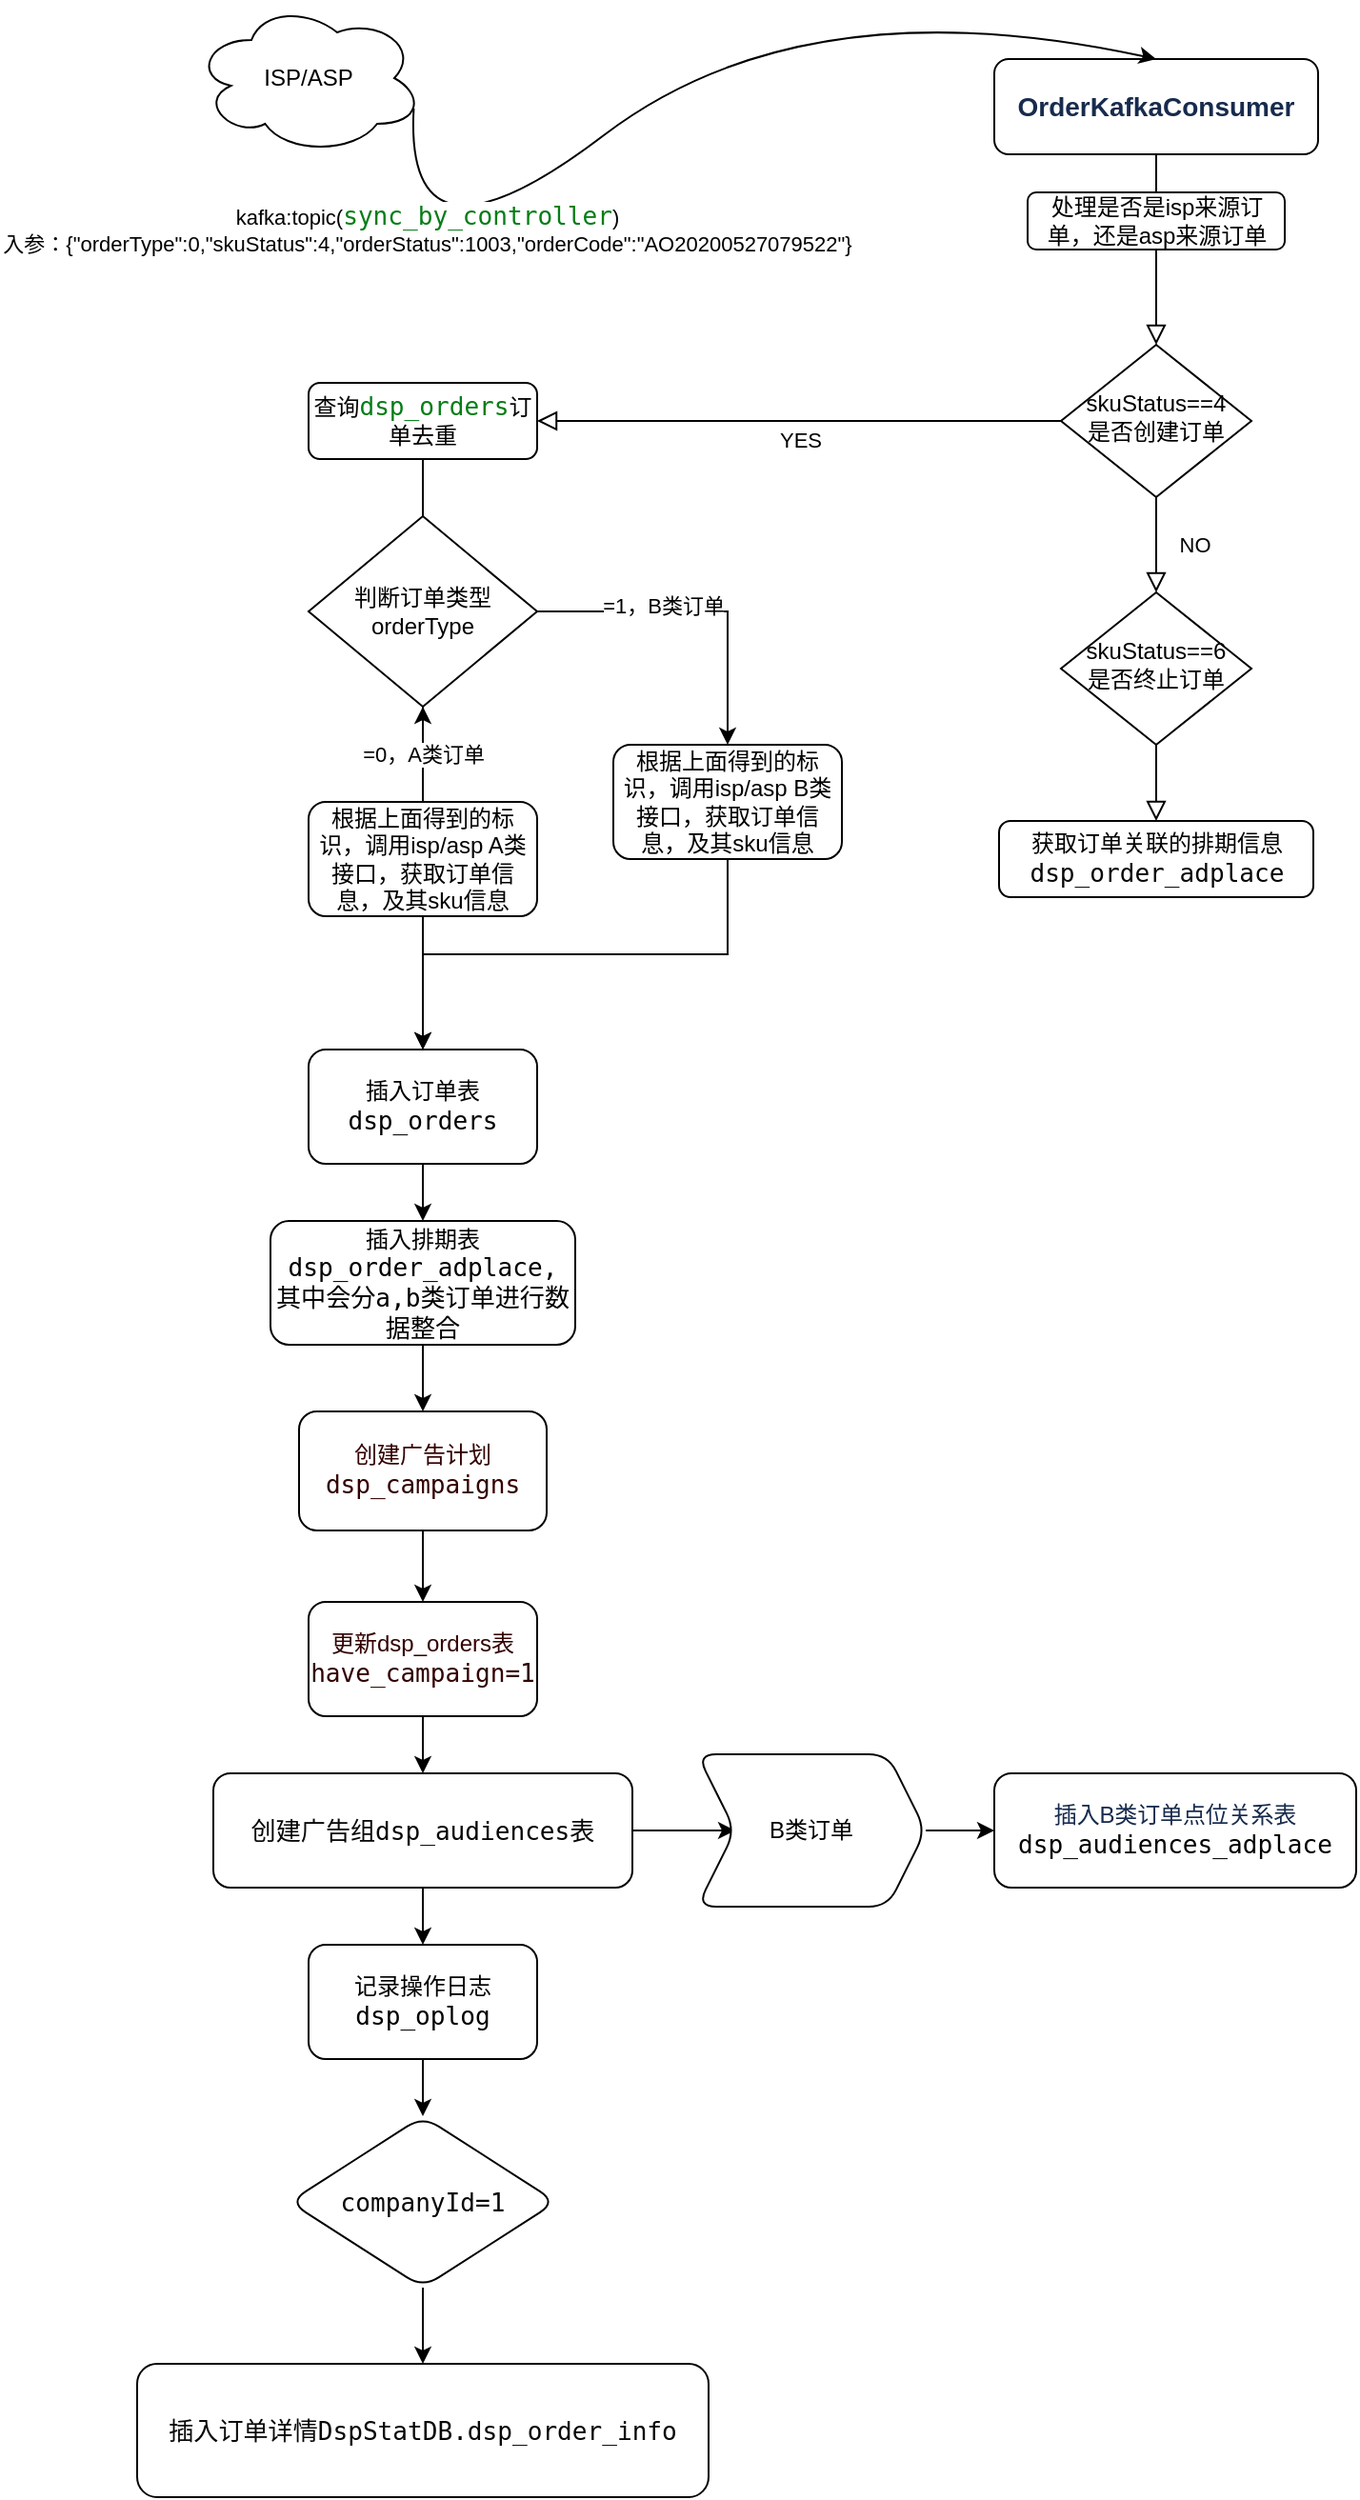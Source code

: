 <mxfile version="15.9.4" type="github">
  <diagram id="C5RBs43oDa-KdzZeNtuy" name="Page-1">
    <mxGraphModel dx="1953" dy="589" grid="1" gridSize="10" guides="1" tooltips="1" connect="1" arrows="1" fold="1" page="1" pageScale="1" pageWidth="827" pageHeight="1169" math="0" shadow="0">
      <root>
        <mxCell id="WIyWlLk6GJQsqaUBKTNV-0" />
        <mxCell id="WIyWlLk6GJQsqaUBKTNV-1" parent="WIyWlLk6GJQsqaUBKTNV-0" />
        <mxCell id="WIyWlLk6GJQsqaUBKTNV-2" value="" style="rounded=0;html=1;jettySize=auto;orthogonalLoop=1;fontSize=11;endArrow=block;endFill=0;endSize=8;strokeWidth=1;shadow=0;labelBackgroundColor=none;edgeStyle=orthogonalEdgeStyle;startArrow=none;" parent="WIyWlLk6GJQsqaUBKTNV-1" source="3pk-U9PaF1ZGXFq0J-lB-20" target="WIyWlLk6GJQsqaUBKTNV-6" edge="1">
          <mxGeometry relative="1" as="geometry" />
        </mxCell>
        <mxCell id="WIyWlLk6GJQsqaUBKTNV-3" value="&lt;strong style=&quot;color: rgb(23 , 43 , 77) ; font-family: , &amp;#34;system-ui&amp;#34; , &amp;#34;segoe ui&amp;#34; , &amp;#34;roboto&amp;#34; , &amp;#34;oxygen&amp;#34; , &amp;#34;ubuntu&amp;#34; , &amp;#34;fira sans&amp;#34; , &amp;#34;droid sans&amp;#34; , &amp;#34;helvetica neue&amp;#34; , sans-serif ; font-size: 14px ; background-color: rgb(255 , 255 , 255)&quot;&gt;OrderKafkaConsumer&lt;/strong&gt;" style="rounded=1;whiteSpace=wrap;html=1;fontSize=12;glass=0;strokeWidth=1;shadow=0;" parent="WIyWlLk6GJQsqaUBKTNV-1" vertex="1">
          <mxGeometry x="450" y="50" width="170" height="50" as="geometry" />
        </mxCell>
        <mxCell id="WIyWlLk6GJQsqaUBKTNV-4" value="NO" style="rounded=0;html=1;jettySize=auto;orthogonalLoop=1;fontSize=11;endArrow=block;endFill=0;endSize=8;strokeWidth=1;shadow=0;labelBackgroundColor=none;edgeStyle=orthogonalEdgeStyle;" parent="WIyWlLk6GJQsqaUBKTNV-1" source="WIyWlLk6GJQsqaUBKTNV-6" target="WIyWlLk6GJQsqaUBKTNV-10" edge="1">
          <mxGeometry y="20" relative="1" as="geometry">
            <mxPoint as="offset" />
          </mxGeometry>
        </mxCell>
        <mxCell id="WIyWlLk6GJQsqaUBKTNV-5" value="YES" style="edgeStyle=orthogonalEdgeStyle;rounded=0;html=1;jettySize=auto;orthogonalLoop=1;fontSize=11;endArrow=block;endFill=0;endSize=8;strokeWidth=1;shadow=0;labelBackgroundColor=none;" parent="WIyWlLk6GJQsqaUBKTNV-1" source="WIyWlLk6GJQsqaUBKTNV-6" target="WIyWlLk6GJQsqaUBKTNV-7" edge="1">
          <mxGeometry y="10" relative="1" as="geometry">
            <mxPoint as="offset" />
          </mxGeometry>
        </mxCell>
        <mxCell id="WIyWlLk6GJQsqaUBKTNV-6" value="skuStatus==4&lt;br&gt;是否创建订单" style="rhombus;whiteSpace=wrap;html=1;shadow=0;fontFamily=Helvetica;fontSize=12;align=center;strokeWidth=1;spacing=6;spacingTop=-4;" parent="WIyWlLk6GJQsqaUBKTNV-1" vertex="1">
          <mxGeometry x="485" y="200" width="100" height="80" as="geometry" />
        </mxCell>
        <mxCell id="3pk-U9PaF1ZGXFq0J-lB-18" style="edgeStyle=orthogonalEdgeStyle;rounded=0;orthogonalLoop=1;jettySize=auto;html=1;exitX=0.5;exitY=1;exitDx=0;exitDy=0;" edge="1" parent="WIyWlLk6GJQsqaUBKTNV-1" source="WIyWlLk6GJQsqaUBKTNV-7">
          <mxGeometry relative="1" as="geometry">
            <mxPoint x="150" y="320" as="targetPoint" />
          </mxGeometry>
        </mxCell>
        <mxCell id="WIyWlLk6GJQsqaUBKTNV-7" value="查询&lt;span style=&quot;color: rgb(6 , 125 , 23) ; background-color: rgb(255 , 255 , 255) ; font-family: &amp;#34;jetbrains mono&amp;#34; , monospace ; font-size: 9.8pt&quot;&gt;dsp_orders&lt;/span&gt;&lt;span&gt;订单去重&lt;/span&gt;" style="rounded=1;whiteSpace=wrap;html=1;fontSize=12;glass=0;strokeWidth=1;shadow=0;" parent="WIyWlLk6GJQsqaUBKTNV-1" vertex="1">
          <mxGeometry x="90" y="220" width="120" height="40" as="geometry" />
        </mxCell>
        <mxCell id="WIyWlLk6GJQsqaUBKTNV-8" value="" style="rounded=0;html=1;jettySize=auto;orthogonalLoop=1;fontSize=11;endArrow=block;endFill=0;endSize=8;strokeWidth=1;shadow=0;labelBackgroundColor=none;edgeStyle=orthogonalEdgeStyle;" parent="WIyWlLk6GJQsqaUBKTNV-1" source="WIyWlLk6GJQsqaUBKTNV-10" target="WIyWlLk6GJQsqaUBKTNV-11" edge="1">
          <mxGeometry x="0.333" y="20" relative="1" as="geometry">
            <mxPoint as="offset" />
          </mxGeometry>
        </mxCell>
        <mxCell id="WIyWlLk6GJQsqaUBKTNV-10" value="skuStatus==6&lt;br&gt;是否终止订单" style="rhombus;whiteSpace=wrap;html=1;shadow=0;fontFamily=Helvetica;fontSize=12;align=center;strokeWidth=1;spacing=6;spacingTop=-4;" parent="WIyWlLk6GJQsqaUBKTNV-1" vertex="1">
          <mxGeometry x="485" y="330" width="100" height="80" as="geometry" />
        </mxCell>
        <mxCell id="WIyWlLk6GJQsqaUBKTNV-11" value="获取订单关联的排期信息&lt;span style=&quot;background-color: rgb(255 , 255 , 255) ; color: rgb(8 , 8 , 8) ; font-family: &amp;#34;jetbrains mono&amp;#34; , monospace ; font-size: 9.8pt&quot;&gt;dsp_order_adplace&lt;/span&gt;" style="rounded=1;whiteSpace=wrap;html=1;fontSize=12;glass=0;strokeWidth=1;shadow=0;" parent="WIyWlLk6GJQsqaUBKTNV-1" vertex="1">
          <mxGeometry x="452.5" y="450" width="165" height="40" as="geometry" />
        </mxCell>
        <mxCell id="3pk-U9PaF1ZGXFq0J-lB-10" value="ISP/ASP" style="ellipse;shape=cloud;whiteSpace=wrap;html=1;" vertex="1" parent="WIyWlLk6GJQsqaUBKTNV-1">
          <mxGeometry x="30" y="20" width="120" height="80" as="geometry" />
        </mxCell>
        <mxCell id="3pk-U9PaF1ZGXFq0J-lB-14" value="" style="curved=1;endArrow=classic;html=1;rounded=0;entryX=0.5;entryY=0;entryDx=0;entryDy=0;exitX=0.96;exitY=0.7;exitDx=0;exitDy=0;exitPerimeter=0;" edge="1" parent="WIyWlLk6GJQsqaUBKTNV-1" source="3pk-U9PaF1ZGXFq0J-lB-10" target="WIyWlLk6GJQsqaUBKTNV-3">
          <mxGeometry width="50" height="50" relative="1" as="geometry">
            <mxPoint x="90" y="80" as="sourcePoint" />
            <mxPoint x="140" y="90" as="targetPoint" />
            <Array as="points">
              <mxPoint x="140" y="170" />
              <mxPoint x="350" y="10" />
            </Array>
          </mxGeometry>
        </mxCell>
        <mxCell id="3pk-U9PaF1ZGXFq0J-lB-15" value="kafka:topic(&lt;span style=&quot;color: rgb(6 , 125 , 23) ; font-family: &amp;#34;jetbrains mono&amp;#34; , monospace ; font-size: 9.8pt&quot;&gt;sync_by_controller&lt;/span&gt;)&lt;br&gt;入参：{&quot;orderType&quot;:0,&quot;skuStatus&quot;:4,&quot;orderStatus&quot;:1003,&quot;orderCode&quot;:&quot;AO20200527079522&quot;}" style="edgeLabel;html=1;align=center;verticalAlign=middle;resizable=0;points=[];" vertex="1" connectable="0" parent="3pk-U9PaF1ZGXFq0J-lB-14">
          <mxGeometry x="-0.096" y="-21" relative="1" as="geometry">
            <mxPoint x="-123" y="45" as="offset" />
          </mxGeometry>
        </mxCell>
        <mxCell id="3pk-U9PaF1ZGXFq0J-lB-22" style="edgeStyle=orthogonalEdgeStyle;rounded=0;orthogonalLoop=1;jettySize=auto;html=1;exitX=0.5;exitY=1;exitDx=0;exitDy=0;" edge="1" parent="WIyWlLk6GJQsqaUBKTNV-1" source="3pk-U9PaF1ZGXFq0J-lB-19">
          <mxGeometry relative="1" as="geometry">
            <mxPoint x="150" y="480" as="targetPoint" />
          </mxGeometry>
        </mxCell>
        <mxCell id="3pk-U9PaF1ZGXFq0J-lB-26" value="" style="edgeStyle=orthogonalEdgeStyle;rounded=0;orthogonalLoop=1;jettySize=auto;html=1;" edge="1" parent="WIyWlLk6GJQsqaUBKTNV-1" source="3pk-U9PaF1ZGXFq0J-lB-19" target="3pk-U9PaF1ZGXFq0J-lB-25">
          <mxGeometry relative="1" as="geometry" />
        </mxCell>
        <mxCell id="3pk-U9PaF1ZGXFq0J-lB-27" value="=1，B类订单" style="edgeLabel;html=1;align=center;verticalAlign=middle;resizable=0;points=[];" vertex="1" connectable="0" parent="3pk-U9PaF1ZGXFq0J-lB-26">
          <mxGeometry x="-0.225" y="3" relative="1" as="geometry">
            <mxPoint as="offset" />
          </mxGeometry>
        </mxCell>
        <mxCell id="3pk-U9PaF1ZGXFq0J-lB-19" value="判断订单类型orderType" style="rhombus;whiteSpace=wrap;html=1;" vertex="1" parent="WIyWlLk6GJQsqaUBKTNV-1">
          <mxGeometry x="90" y="290" width="120" height="100" as="geometry" />
        </mxCell>
        <mxCell id="3pk-U9PaF1ZGXFq0J-lB-20" value="处理是否是isp来源订单，还是asp来源订单" style="rounded=1;whiteSpace=wrap;html=1;" vertex="1" parent="WIyWlLk6GJQsqaUBKTNV-1">
          <mxGeometry x="467.5" y="120" width="135" height="30" as="geometry" />
        </mxCell>
        <mxCell id="3pk-U9PaF1ZGXFq0J-lB-21" value="" style="rounded=0;html=1;jettySize=auto;orthogonalLoop=1;fontSize=11;endArrow=none;endFill=0;endSize=8;strokeWidth=1;shadow=0;labelBackgroundColor=none;edgeStyle=orthogonalEdgeStyle;" edge="1" parent="WIyWlLk6GJQsqaUBKTNV-1" source="WIyWlLk6GJQsqaUBKTNV-3" target="3pk-U9PaF1ZGXFq0J-lB-20">
          <mxGeometry relative="1" as="geometry">
            <mxPoint x="535" y="120" as="sourcePoint" />
            <mxPoint x="535" y="200" as="targetPoint" />
          </mxGeometry>
        </mxCell>
        <mxCell id="3pk-U9PaF1ZGXFq0J-lB-24" value="=0，A类订单" style="edgeStyle=orthogonalEdgeStyle;rounded=0;orthogonalLoop=1;jettySize=auto;html=1;" edge="1" parent="WIyWlLk6GJQsqaUBKTNV-1" source="3pk-U9PaF1ZGXFq0J-lB-23" target="3pk-U9PaF1ZGXFq0J-lB-19">
          <mxGeometry relative="1" as="geometry" />
        </mxCell>
        <mxCell id="3pk-U9PaF1ZGXFq0J-lB-29" value="" style="edgeStyle=orthogonalEdgeStyle;rounded=0;orthogonalLoop=1;jettySize=auto;html=1;" edge="1" parent="WIyWlLk6GJQsqaUBKTNV-1" source="3pk-U9PaF1ZGXFq0J-lB-23" target="3pk-U9PaF1ZGXFq0J-lB-28">
          <mxGeometry relative="1" as="geometry" />
        </mxCell>
        <mxCell id="3pk-U9PaF1ZGXFq0J-lB-23" value="根据上面得到的标识，调用isp/asp A类接口，获取订单信息，及其sku信息" style="rounded=1;whiteSpace=wrap;html=1;" vertex="1" parent="WIyWlLk6GJQsqaUBKTNV-1">
          <mxGeometry x="90" y="440" width="120" height="60" as="geometry" />
        </mxCell>
        <mxCell id="3pk-U9PaF1ZGXFq0J-lB-30" style="edgeStyle=orthogonalEdgeStyle;rounded=0;orthogonalLoop=1;jettySize=auto;html=1;exitX=0.5;exitY=1;exitDx=0;exitDy=0;entryX=0.5;entryY=0;entryDx=0;entryDy=0;" edge="1" parent="WIyWlLk6GJQsqaUBKTNV-1" source="3pk-U9PaF1ZGXFq0J-lB-25" target="3pk-U9PaF1ZGXFq0J-lB-28">
          <mxGeometry relative="1" as="geometry" />
        </mxCell>
        <mxCell id="3pk-U9PaF1ZGXFq0J-lB-25" value="&lt;span&gt;根据上面得到的标识，调用isp/asp B类接口，获取订单信息，及其sku信息&lt;/span&gt;" style="rounded=1;whiteSpace=wrap;html=1;" vertex="1" parent="WIyWlLk6GJQsqaUBKTNV-1">
          <mxGeometry x="250" y="410" width="120" height="60" as="geometry" />
        </mxCell>
        <mxCell id="3pk-U9PaF1ZGXFq0J-lB-32" value="" style="edgeStyle=orthogonalEdgeStyle;rounded=0;orthogonalLoop=1;jettySize=auto;html=1;" edge="1" parent="WIyWlLk6GJQsqaUBKTNV-1" source="3pk-U9PaF1ZGXFq0J-lB-28" target="3pk-U9PaF1ZGXFq0J-lB-31">
          <mxGeometry relative="1" as="geometry" />
        </mxCell>
        <mxCell id="3pk-U9PaF1ZGXFq0J-lB-28" value="插入订单表&lt;span style=&quot;background-color: rgb(255 , 255 , 255) ; font-family: &amp;#34;jetbrains mono&amp;#34; , monospace ; font-size: 9.8pt&quot;&gt;dsp_orders&lt;br&gt;&lt;/span&gt;" style="whiteSpace=wrap;html=1;rounded=1;" vertex="1" parent="WIyWlLk6GJQsqaUBKTNV-1">
          <mxGeometry x="90" y="570" width="120" height="60" as="geometry" />
        </mxCell>
        <mxCell id="3pk-U9PaF1ZGXFq0J-lB-35" value="" style="edgeStyle=orthogonalEdgeStyle;rounded=0;orthogonalLoop=1;jettySize=auto;html=1;" edge="1" parent="WIyWlLk6GJQsqaUBKTNV-1" source="3pk-U9PaF1ZGXFq0J-lB-31" target="3pk-U9PaF1ZGXFq0J-lB-34">
          <mxGeometry relative="1" as="geometry" />
        </mxCell>
        <mxCell id="3pk-U9PaF1ZGXFq0J-lB-31" value="插入排期表&lt;span style=&quot;background-color: rgb(255 , 255 , 255) ; font-family: &amp;#34;jetbrains mono&amp;#34; , monospace ; font-size: 9.8pt&quot;&gt;dsp_order_adplace,&lt;br&gt;其中会分a,b类订单进行数据整合&lt;br&gt;&lt;/span&gt;" style="whiteSpace=wrap;html=1;rounded=1;" vertex="1" parent="WIyWlLk6GJQsqaUBKTNV-1">
          <mxGeometry x="70" y="660" width="160" height="65" as="geometry" />
        </mxCell>
        <mxCell id="3pk-U9PaF1ZGXFq0J-lB-37" value="" style="edgeStyle=orthogonalEdgeStyle;rounded=0;orthogonalLoop=1;jettySize=auto;html=1;fontColor=#330000;" edge="1" parent="WIyWlLk6GJQsqaUBKTNV-1" source="3pk-U9PaF1ZGXFq0J-lB-34" target="3pk-U9PaF1ZGXFq0J-lB-36">
          <mxGeometry relative="1" as="geometry" />
        </mxCell>
        <mxCell id="3pk-U9PaF1ZGXFq0J-lB-34" value="&lt;font color=&quot;#330000&quot;&gt;创建广告计划&lt;/font&gt;&lt;span style=&quot;color: rgb(51 , 0 , 0) ; background-color: rgb(255 , 255 , 255) ; font-family: &amp;#34;jetbrains mono&amp;#34; , monospace ; font-size: 9.8pt&quot;&gt;dsp_campaigns&lt;/span&gt;" style="whiteSpace=wrap;html=1;rounded=1;" vertex="1" parent="WIyWlLk6GJQsqaUBKTNV-1">
          <mxGeometry x="85" y="760" width="130" height="62.5" as="geometry" />
        </mxCell>
        <mxCell id="3pk-U9PaF1ZGXFq0J-lB-39" value="" style="edgeStyle=orthogonalEdgeStyle;rounded=0;orthogonalLoop=1;jettySize=auto;html=1;fontColor=#330000;" edge="1" parent="WIyWlLk6GJQsqaUBKTNV-1" source="3pk-U9PaF1ZGXFq0J-lB-36" target="3pk-U9PaF1ZGXFq0J-lB-38">
          <mxGeometry relative="1" as="geometry" />
        </mxCell>
        <mxCell id="3pk-U9PaF1ZGXFq0J-lB-36" value="&lt;font color=&quot;#330000&quot;&gt;更新dsp_orders表&lt;span style=&quot;background-color: rgb(255 , 255 , 255) ; font-family: &amp;#34;jetbrains mono&amp;#34; , monospace ; font-size: 9.8pt&quot;&gt;have_campaign=1&lt;/span&gt;&lt;/font&gt;" style="whiteSpace=wrap;html=1;rounded=1;" vertex="1" parent="WIyWlLk6GJQsqaUBKTNV-1">
          <mxGeometry x="90" y="860" width="120" height="60" as="geometry" />
        </mxCell>
        <mxCell id="3pk-U9PaF1ZGXFq0J-lB-41" value="" style="edgeStyle=orthogonalEdgeStyle;rounded=0;orthogonalLoop=1;jettySize=auto;html=1;fontColor=#330000;" edge="1" parent="WIyWlLk6GJQsqaUBKTNV-1" source="3pk-U9PaF1ZGXFq0J-lB-38" target="3pk-U9PaF1ZGXFq0J-lB-40">
          <mxGeometry relative="1" as="geometry" />
        </mxCell>
        <mxCell id="3pk-U9PaF1ZGXFq0J-lB-45" value="" style="edgeStyle=orthogonalEdgeStyle;rounded=0;orthogonalLoop=1;jettySize=auto;html=1;fontSize=12;fontColor=#330000;" edge="1" parent="WIyWlLk6GJQsqaUBKTNV-1" source="3pk-U9PaF1ZGXFq0J-lB-38" target="3pk-U9PaF1ZGXFq0J-lB-44">
          <mxGeometry relative="1" as="geometry" />
        </mxCell>
        <mxCell id="3pk-U9PaF1ZGXFq0J-lB-38" value="&lt;pre style=&quot;background-color: #ffffff ; color: #080808 ; font-family: &amp;#34;jetbrains mono&amp;#34; , monospace ; font-size: 9.8pt&quot;&gt;创建广告组dsp_audiences表&lt;/pre&gt;" style="whiteSpace=wrap;html=1;rounded=1;" vertex="1" parent="WIyWlLk6GJQsqaUBKTNV-1">
          <mxGeometry x="40" y="950" width="220" height="60" as="geometry" />
        </mxCell>
        <mxCell id="3pk-U9PaF1ZGXFq0J-lB-43" value="" style="edgeStyle=orthogonalEdgeStyle;rounded=0;orthogonalLoop=1;jettySize=auto;html=1;fontColor=#330000;" edge="1" parent="WIyWlLk6GJQsqaUBKTNV-1" source="3pk-U9PaF1ZGXFq0J-lB-40" target="3pk-U9PaF1ZGXFq0J-lB-42">
          <mxGeometry relative="1" as="geometry" />
        </mxCell>
        <mxCell id="3pk-U9PaF1ZGXFq0J-lB-40" value="B类订单" style="shape=step;perimeter=stepPerimeter;whiteSpace=wrap;html=1;fixedSize=1;rounded=1;" vertex="1" parent="WIyWlLk6GJQsqaUBKTNV-1">
          <mxGeometry x="294" y="940" width="120" height="80" as="geometry" />
        </mxCell>
        <mxCell id="3pk-U9PaF1ZGXFq0J-lB-42" value="&lt;span style=&quot;color: rgb(23 , 43 , 77) ; letter-spacing: -0.006em&quot;&gt;&lt;font style=&quot;font-size: 12px&quot;&gt;插入B类订单点位关系表&lt;/font&gt;&lt;/span&gt;&lt;span style=&quot;background-color: rgb(255 , 255 , 255) ; font-family: &amp;#34;jetbrains mono&amp;#34; , monospace ; font-size: 9.8pt&quot;&gt;dsp_audiences_adplace&lt;/span&gt;" style="whiteSpace=wrap;html=1;rounded=1;" vertex="1" parent="WIyWlLk6GJQsqaUBKTNV-1">
          <mxGeometry x="450" y="950" width="190" height="60" as="geometry" />
        </mxCell>
        <mxCell id="3pk-U9PaF1ZGXFq0J-lB-47" value="" style="edgeStyle=orthogonalEdgeStyle;rounded=0;orthogonalLoop=1;jettySize=auto;html=1;fontSize=12;fontColor=#330000;exitX=0.5;exitY=1;exitDx=0;exitDy=0;" edge="1" parent="WIyWlLk6GJQsqaUBKTNV-1" source="3pk-U9PaF1ZGXFq0J-lB-48" target="3pk-U9PaF1ZGXFq0J-lB-46">
          <mxGeometry relative="1" as="geometry" />
        </mxCell>
        <mxCell id="3pk-U9PaF1ZGXFq0J-lB-49" value="" style="edgeStyle=orthogonalEdgeStyle;rounded=0;orthogonalLoop=1;jettySize=auto;html=1;fontSize=12;fontColor=#330000;" edge="1" parent="WIyWlLk6GJQsqaUBKTNV-1" source="3pk-U9PaF1ZGXFq0J-lB-44" target="3pk-U9PaF1ZGXFq0J-lB-48">
          <mxGeometry relative="1" as="geometry" />
        </mxCell>
        <mxCell id="3pk-U9PaF1ZGXFq0J-lB-44" value="记录操作日志&lt;span style=&quot;background-color: rgb(255 , 255 , 255) ; font-family: &amp;#34;jetbrains mono&amp;#34; , monospace ; font-size: 9.8pt&quot;&gt;dsp_oplog&lt;/span&gt;" style="whiteSpace=wrap;html=1;rounded=1;" vertex="1" parent="WIyWlLk6GJQsqaUBKTNV-1">
          <mxGeometry x="90" y="1040" width="120" height="60" as="geometry" />
        </mxCell>
        <mxCell id="3pk-U9PaF1ZGXFq0J-lB-46" value="&lt;pre style=&quot;background-color: #ffffff ; color: #080808 ; font-family: &amp;#34;jetbrains mono&amp;#34; , monospace ; font-size: 9.8pt&quot;&gt;插入订单详情DspStatDB.dsp_order_info&lt;/pre&gt;" style="whiteSpace=wrap;html=1;rounded=1;" vertex="1" parent="WIyWlLk6GJQsqaUBKTNV-1">
          <mxGeometry y="1260" width="300" height="70" as="geometry" />
        </mxCell>
        <mxCell id="3pk-U9PaF1ZGXFq0J-lB-48" value="&lt;pre style=&quot;background-color: rgb(255 , 255 , 255) ; color: rgb(8 , 8 , 8) ; font-family: &amp;#34;jetbrains mono&amp;#34; , monospace ; font-size: 9.8pt&quot;&gt;companyId=1&lt;/pre&gt;" style="rhombus;whiteSpace=wrap;html=1;rounded=1;" vertex="1" parent="WIyWlLk6GJQsqaUBKTNV-1">
          <mxGeometry x="80" y="1130" width="140" height="90" as="geometry" />
        </mxCell>
      </root>
    </mxGraphModel>
  </diagram>
</mxfile>

